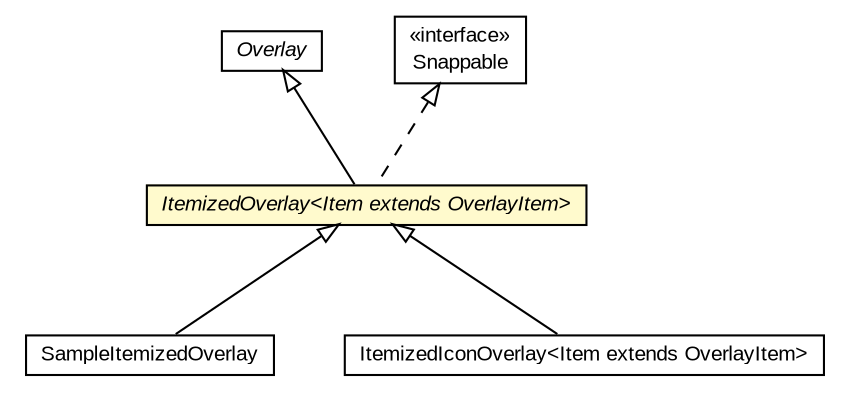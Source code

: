 #!/usr/local/bin/dot
#
# Class diagram 
# Generated by UMLGraph version R5_6-24-gf6e263 (http://www.umlgraph.org/)
#

digraph G {
	edge [fontname="arial",fontsize=10,labelfontname="arial",labelfontsize=10];
	node [fontname="arial",fontsize=10,shape=plaintext];
	nodesep=0.25;
	ranksep=0.5;
	// org.osmdroid.samplefragments.models.SampleItemizedOverlay
	c134777 [label=<<table title="org.osmdroid.samplefragments.models.SampleItemizedOverlay" border="0" cellborder="1" cellspacing="0" cellpadding="2" port="p" href="../../samplefragments/models/SampleItemizedOverlay.html">
		<tr><td><table border="0" cellspacing="0" cellpadding="1">
<tr><td align="center" balign="center"> SampleItemizedOverlay </td></tr>
		</table></td></tr>
		</table>>, URL="../../samplefragments/models/SampleItemizedOverlay.html", fontname="arial", fontcolor="black", fontsize=10.0];
	// org.osmdroid.views.overlay.ItemizedIconOverlay<Item extends org.osmdroid.views.overlay.OverlayItem>
	c134994 [label=<<table title="org.osmdroid.views.overlay.ItemizedIconOverlay" border="0" cellborder="1" cellspacing="0" cellpadding="2" port="p" href="./ItemizedIconOverlay.html">
		<tr><td><table border="0" cellspacing="0" cellpadding="1">
<tr><td align="center" balign="center"> ItemizedIconOverlay&lt;Item extends OverlayItem&gt; </td></tr>
		</table></td></tr>
		</table>>, URL="./ItemizedIconOverlay.html", fontname="arial", fontcolor="black", fontsize=10.0];
	// org.osmdroid.views.overlay.ItemizedOverlay<Item extends org.osmdroid.views.overlay.OverlayItem>
	c134997 [label=<<table title="org.osmdroid.views.overlay.ItemizedOverlay" border="0" cellborder="1" cellspacing="0" cellpadding="2" port="p" bgcolor="lemonChiffon" href="./ItemizedOverlay.html">
		<tr><td><table border="0" cellspacing="0" cellpadding="1">
<tr><td align="center" balign="center"><font face="arial italic"> ItemizedOverlay&lt;Item extends OverlayItem&gt; </font></td></tr>
		</table></td></tr>
		</table>>, URL="./ItemizedOverlay.html", fontname="arial", fontcolor="black", fontsize=10.0];
	// org.osmdroid.views.overlay.Overlay
	c135028 [label=<<table title="org.osmdroid.views.overlay.Overlay" border="0" cellborder="1" cellspacing="0" cellpadding="2" port="p" href="./Overlay.html">
		<tr><td><table border="0" cellspacing="0" cellpadding="1">
<tr><td align="center" balign="center"><font face="arial italic"> Overlay </font></td></tr>
		</table></td></tr>
		</table>>, URL="./Overlay.html", fontname="arial", fontcolor="black", fontsize=10.0];
	// org.osmdroid.views.overlay.Overlay.Snappable
	c135029 [label=<<table title="org.osmdroid.views.overlay.Overlay.Snappable" border="0" cellborder="1" cellspacing="0" cellpadding="2" port="p" href="./Overlay.Snappable.html">
		<tr><td><table border="0" cellspacing="0" cellpadding="1">
<tr><td align="center" balign="center"> &#171;interface&#187; </td></tr>
<tr><td align="center" balign="center"> Snappable </td></tr>
		</table></td></tr>
		</table>>, URL="./Overlay.Snappable.html", fontname="arial", fontcolor="black", fontsize=10.0];
	//org.osmdroid.samplefragments.models.SampleItemizedOverlay extends org.osmdroid.views.overlay.ItemizedOverlay<org.osmdroid.samplefragments.models.SampleOverlayItem>
	c134997:p -> c134777:p [dir=back,arrowtail=empty];
	//org.osmdroid.views.overlay.ItemizedIconOverlay<Item extends org.osmdroid.views.overlay.OverlayItem> extends org.osmdroid.views.overlay.ItemizedOverlay<Item>
	c134997:p -> c134994:p [dir=back,arrowtail=empty];
	//org.osmdroid.views.overlay.ItemizedOverlay<Item extends org.osmdroid.views.overlay.OverlayItem> extends org.osmdroid.views.overlay.Overlay
	c135028:p -> c134997:p [dir=back,arrowtail=empty];
	//org.osmdroid.views.overlay.ItemizedOverlay<Item extends org.osmdroid.views.overlay.OverlayItem> implements org.osmdroid.views.overlay.Overlay.Snappable
	c135029:p -> c134997:p [dir=back,arrowtail=empty,style=dashed];
}

